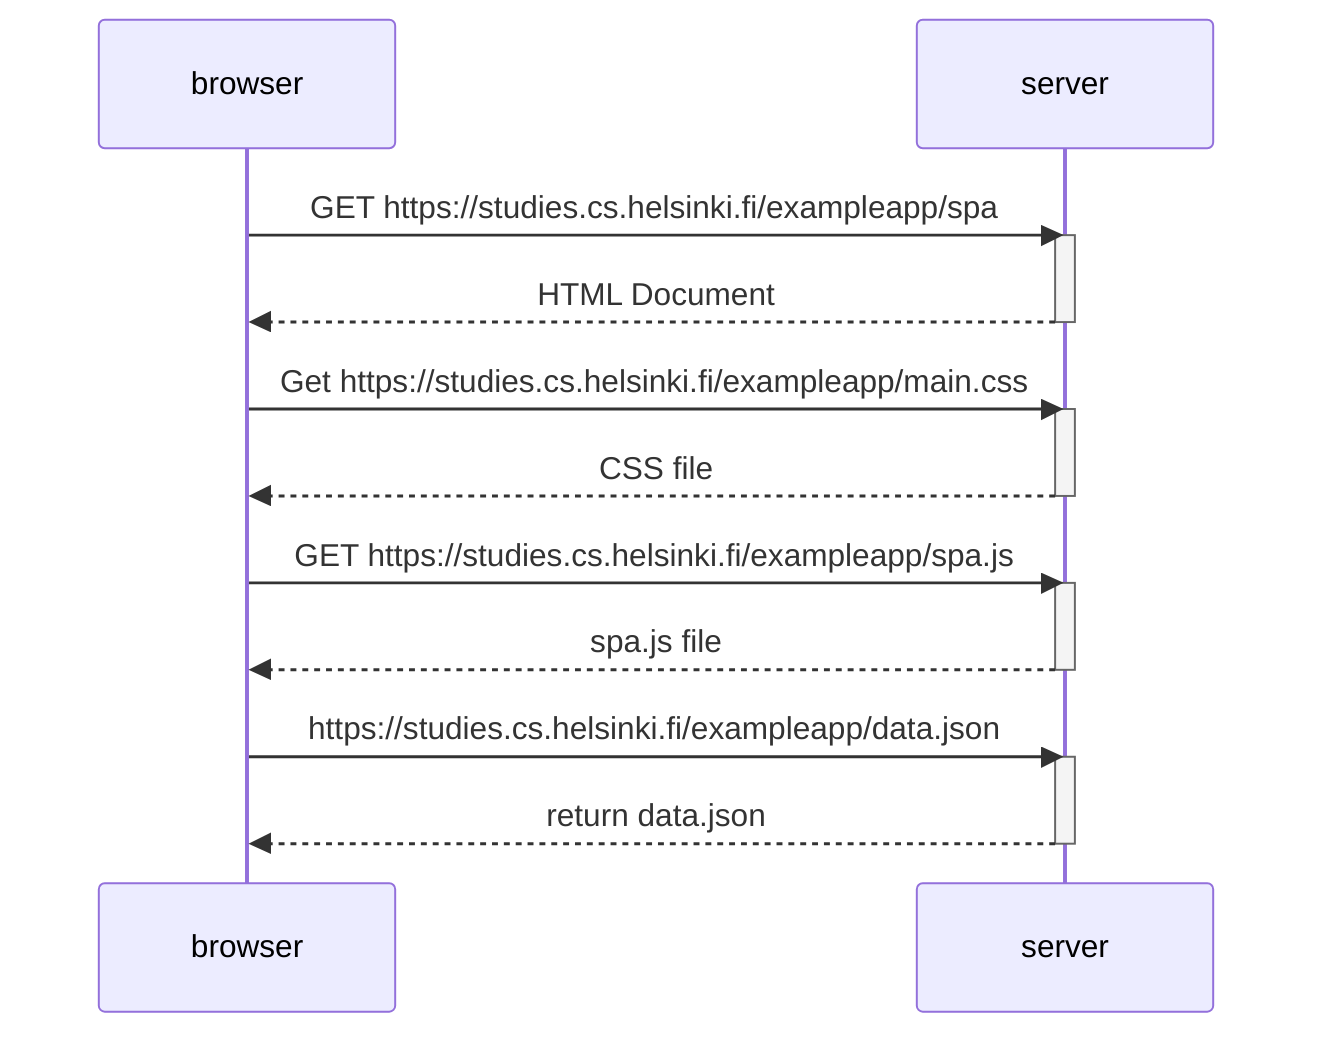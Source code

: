 sequenceDiagram 

    participant browser
    participant server

    browser->>server: GET https://studies.cs.helsinki.fi/exampleapp/spa
    activate server 
    server-->>browser: HTML Document
    deactivate server

    browser->>server: Get https://studies.cs.helsinki.fi/exampleapp/main.css
    activate server
    server-->>browser: CSS file
    deactivate server

    browser->>server: GET https://studies.cs.helsinki.fi/exampleapp/spa.js
    activate server 
    server-->>browser: spa.js file 
    deactivate server

    browser->>server: https://studies.cs.helsinki.fi/exampleapp/data.json
    activate server
    server-->>browser: return data.json 
    deactivate server